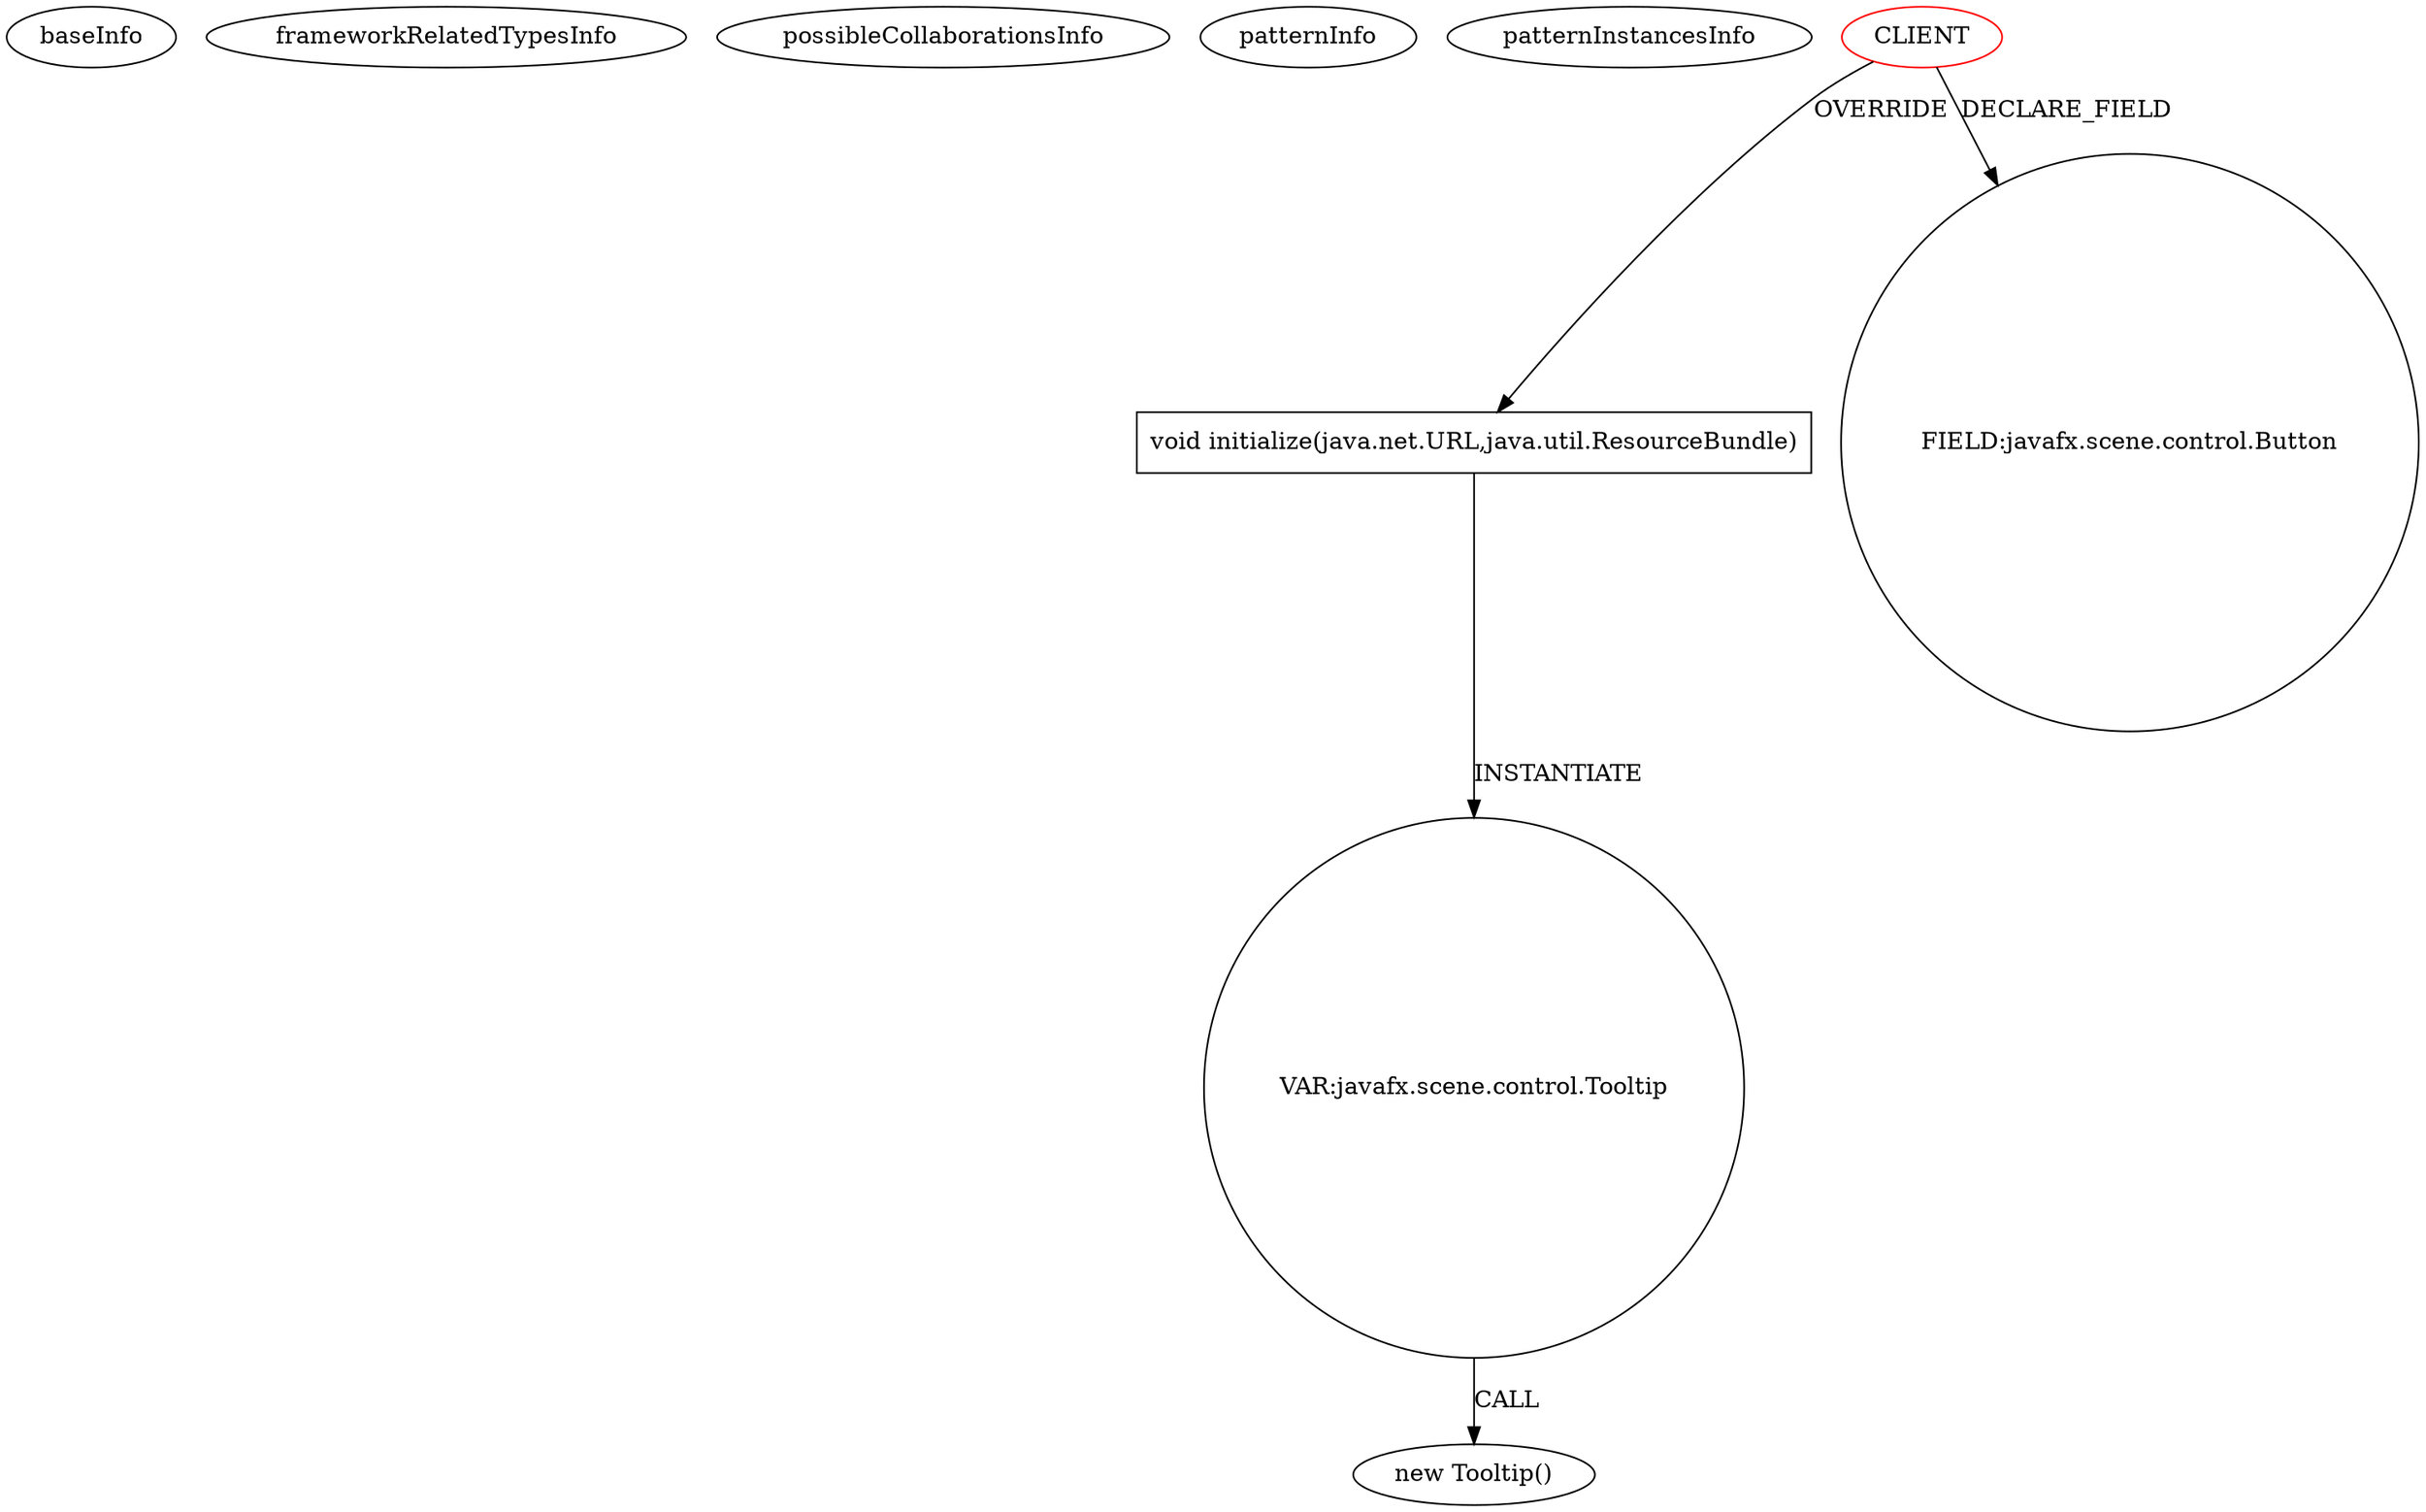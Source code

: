 digraph {
baseInfo[graphId=1599,category="pattern",isAnonymous=false,possibleRelation=false]
frameworkRelatedTypesInfo[]
possibleCollaborationsInfo[]
patternInfo[frequency=2.0,patternRootClient=0]
patternInstancesInfo[0="bianconejo-CEFX~/bianconejo-CEFX/CEFX-master/src/cefx/CEPrincipalController.java~CEPrincipalController~2114",1="aferrandoa-valenciasprints~/aferrandoa-valenciasprints/valenciasprints-master/src/controllers/MainController.java~MainController~1711"]
159[label="new Tooltip()",vertexType="CONSTRUCTOR_CALL",isFrameworkType=false]
160[label="VAR:javafx.scene.control.Tooltip",vertexType="VARIABLE_EXPRESION",isFrameworkType=false,shape=circle]
61[label="void initialize(java.net.URL,java.util.ResourceBundle)",vertexType="OVERRIDING_METHOD_DECLARATION",isFrameworkType=false,shape=box]
0[label="CLIENT",vertexType="ROOT_CLIENT_CLASS_DECLARATION",isFrameworkType=false,color=red]
25[label="FIELD:javafx.scene.control.Button",vertexType="FIELD_DECLARATION",isFrameworkType=false,shape=circle]
160->159[label="CALL"]
61->160[label="INSTANTIATE"]
0->25[label="DECLARE_FIELD"]
0->61[label="OVERRIDE"]
}
